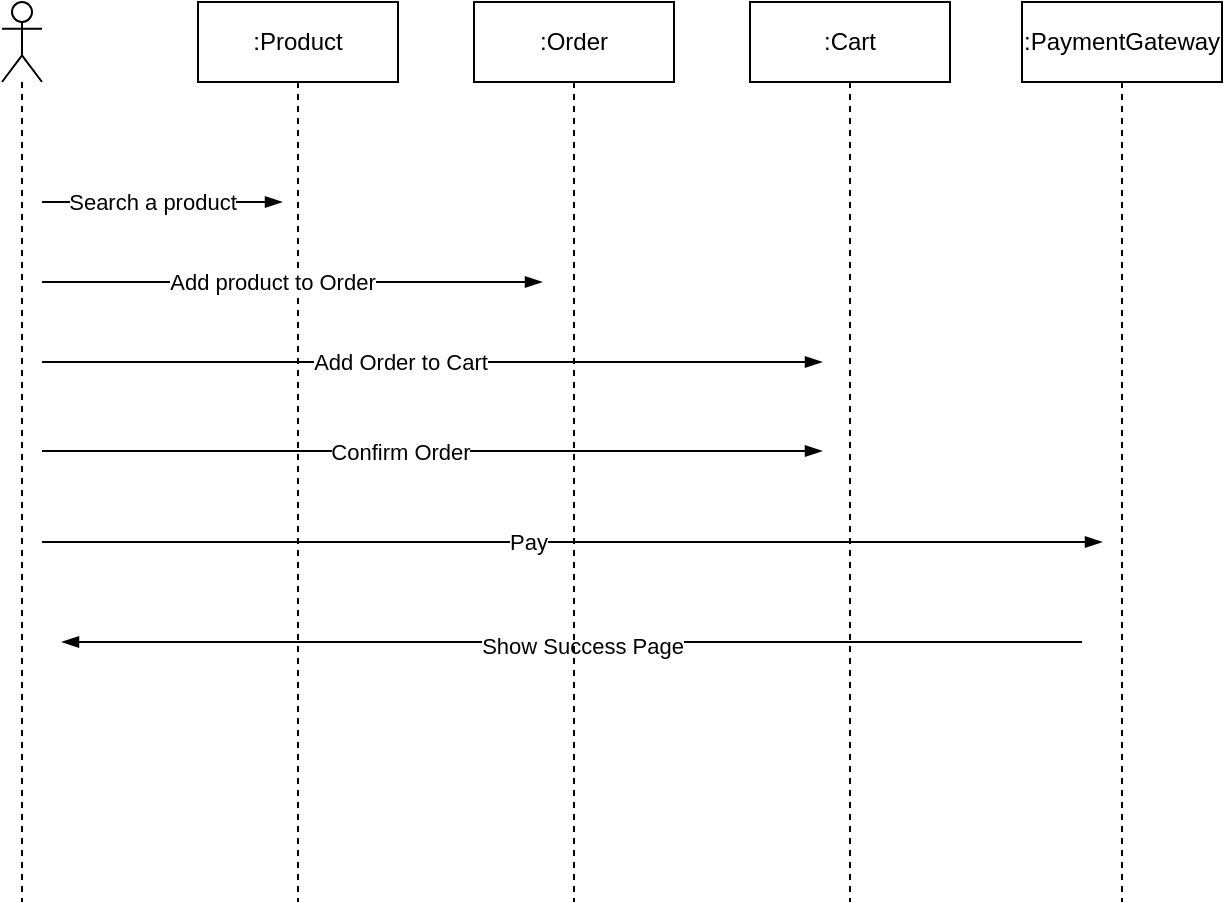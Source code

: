 <mxfile>
    <diagram id="bB7ox-jFUcP792Msq0Tw" name="Page-1">
        <mxGraphModel dx="1025" dy="456" grid="1" gridSize="10" guides="1" tooltips="1" connect="1" arrows="1" fold="1" page="1" pageScale="1" pageWidth="850" pageHeight="1100" math="0" shadow="0">
            <root>
                <mxCell id="0"/>
                <mxCell id="1" parent="0"/>
                <mxCell id="3" value="" style="shape=umlLifeline;participant=umlActor;perimeter=lifelinePerimeter;whiteSpace=wrap;html=1;container=1;collapsible=0;recursiveResize=0;verticalAlign=top;spacingTop=36;outlineConnect=0;" parent="1" vertex="1">
                    <mxGeometry x="70" y="70" width="20" height="450" as="geometry"/>
                </mxCell>
                <mxCell id="4" value=":Cart" style="shape=umlLifeline;perimeter=lifelinePerimeter;whiteSpace=wrap;html=1;container=1;collapsible=0;recursiveResize=0;outlineConnect=0;" parent="1" vertex="1">
                    <mxGeometry x="444" y="70" width="100" height="450" as="geometry"/>
                </mxCell>
                <mxCell id="40" value="" style="edgeStyle=elbowEdgeStyle;fontSize=12;html=1;endArrow=blockThin;endFill=1;" edge="1" parent="4">
                    <mxGeometry width="160" relative="1" as="geometry">
                        <mxPoint x="166" y="320" as="sourcePoint"/>
                        <mxPoint x="-344" y="320" as="targetPoint"/>
                    </mxGeometry>
                </mxCell>
                <mxCell id="41" value="Show Success Page" style="edgeLabel;html=1;align=center;verticalAlign=middle;resizable=0;points=[];" vertex="1" connectable="0" parent="40">
                    <mxGeometry x="0.204" y="2" relative="1" as="geometry">
                        <mxPoint x="57" as="offset"/>
                    </mxGeometry>
                </mxCell>
                <mxCell id="8" value=":PaymentGateway" style="shape=umlLifeline;perimeter=lifelinePerimeter;whiteSpace=wrap;html=1;container=1;collapsible=0;recursiveResize=0;outlineConnect=0;" parent="1" vertex="1">
                    <mxGeometry x="580" y="70" width="100" height="450" as="geometry"/>
                </mxCell>
                <mxCell id="28" value=":Order" style="shape=umlLifeline;perimeter=lifelinePerimeter;whiteSpace=wrap;html=1;container=1;collapsible=0;recursiveResize=0;outlineConnect=0;" vertex="1" parent="1">
                    <mxGeometry x="306" y="70" width="100" height="450" as="geometry"/>
                </mxCell>
                <mxCell id="36" value="" style="edgeStyle=elbowEdgeStyle;fontSize=12;html=1;endArrow=blockThin;endFill=1;" edge="1" parent="28">
                    <mxGeometry width="160" relative="1" as="geometry">
                        <mxPoint x="-216" y="224.5" as="sourcePoint"/>
                        <mxPoint x="174" y="224.5" as="targetPoint"/>
                    </mxGeometry>
                </mxCell>
                <mxCell id="37" value="Confirm Order" style="edgeLabel;html=1;align=center;verticalAlign=middle;resizable=0;points=[];" vertex="1" connectable="0" parent="36">
                    <mxGeometry x="-0.083" relative="1" as="geometry">
                        <mxPoint as="offset"/>
                    </mxGeometry>
                </mxCell>
                <mxCell id="29" value=":Product" style="shape=umlLifeline;perimeter=lifelinePerimeter;whiteSpace=wrap;html=1;container=1;collapsible=0;recursiveResize=0;outlineConnect=0;" vertex="1" parent="1">
                    <mxGeometry x="168" y="70" width="100" height="450" as="geometry"/>
                </mxCell>
                <mxCell id="32" value="" style="edgeStyle=elbowEdgeStyle;fontSize=12;html=1;endArrow=blockThin;endFill=1;" edge="1" parent="29">
                    <mxGeometry width="160" relative="1" as="geometry">
                        <mxPoint x="-78" y="140" as="sourcePoint"/>
                        <mxPoint x="172" y="140" as="targetPoint"/>
                    </mxGeometry>
                </mxCell>
                <mxCell id="33" value="Add product to Order" style="edgeLabel;html=1;align=center;verticalAlign=middle;resizable=0;points=[];" vertex="1" connectable="0" parent="32">
                    <mxGeometry x="-0.083" relative="1" as="geometry">
                        <mxPoint as="offset"/>
                    </mxGeometry>
                </mxCell>
                <mxCell id="30" value="" style="edgeStyle=elbowEdgeStyle;fontSize=12;html=1;endArrow=blockThin;endFill=1;" edge="1" parent="1">
                    <mxGeometry width="160" relative="1" as="geometry">
                        <mxPoint x="90" y="170" as="sourcePoint"/>
                        <mxPoint x="210" y="170" as="targetPoint"/>
                    </mxGeometry>
                </mxCell>
                <mxCell id="31" value="Search a product" style="edgeLabel;html=1;align=center;verticalAlign=middle;resizable=0;points=[];" vertex="1" connectable="0" parent="30">
                    <mxGeometry x="-0.083" relative="1" as="geometry">
                        <mxPoint as="offset"/>
                    </mxGeometry>
                </mxCell>
                <mxCell id="34" value="" style="edgeStyle=elbowEdgeStyle;fontSize=12;html=1;endArrow=blockThin;endFill=1;" edge="1" parent="1">
                    <mxGeometry width="160" relative="1" as="geometry">
                        <mxPoint x="90" y="250" as="sourcePoint"/>
                        <mxPoint x="480" y="250" as="targetPoint"/>
                    </mxGeometry>
                </mxCell>
                <mxCell id="35" value="Add Order to Cart" style="edgeLabel;html=1;align=center;verticalAlign=middle;resizable=0;points=[];" vertex="1" connectable="0" parent="34">
                    <mxGeometry x="-0.083" relative="1" as="geometry">
                        <mxPoint as="offset"/>
                    </mxGeometry>
                </mxCell>
                <mxCell id="38" value="" style="edgeStyle=elbowEdgeStyle;fontSize=12;html=1;endArrow=blockThin;endFill=1;" edge="1" parent="1">
                    <mxGeometry width="160" relative="1" as="geometry">
                        <mxPoint x="90" y="340" as="sourcePoint"/>
                        <mxPoint x="620" y="340" as="targetPoint"/>
                    </mxGeometry>
                </mxCell>
                <mxCell id="39" value="Pay" style="edgeLabel;html=1;align=center;verticalAlign=middle;resizable=0;points=[];" vertex="1" connectable="0" parent="38">
                    <mxGeometry x="-0.083" relative="1" as="geometry">
                        <mxPoint as="offset"/>
                    </mxGeometry>
                </mxCell>
            </root>
        </mxGraphModel>
    </diagram>
</mxfile>